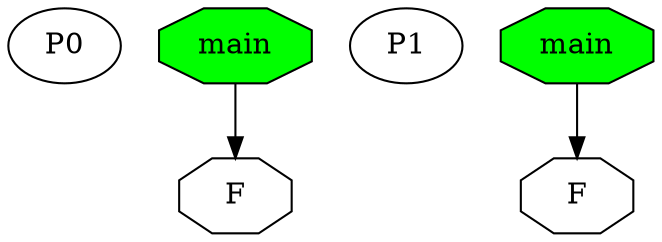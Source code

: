 digraph G{
subgraph G0{ 
side0[label = P0]
node[color = black];
F0[label = "F",fontcolor = "black"];
main0[label = "main",fontcolor = "black"];
F0[shape = "octagon",  style = "filled", fillcolor = "white"]
main0[shape = "octagon",  style = "filled", fillcolor = "green"]
main0->F0
}
subgraph G1{ 
side1[label = P1]
node[color = black];
F1[label = "F",fontcolor = "black"];
main1[label = "main",fontcolor = "black"];
F1[shape = "octagon",  style = "filled", fillcolor = "white"]
main1[shape = "octagon",  style = "filled", fillcolor = "green"]
main1->F1
}
}
